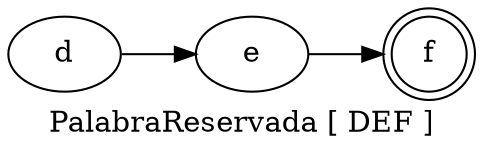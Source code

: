 digraph grafico {
rankdir=LR;
label="PalabraReservada [ DEF ]";
node0 [label="d"];
node0 -> node1;
node1 [label="e"];
node1 -> node2;
node2 [label="f"];
node2 [shape=doublecircle];
}
